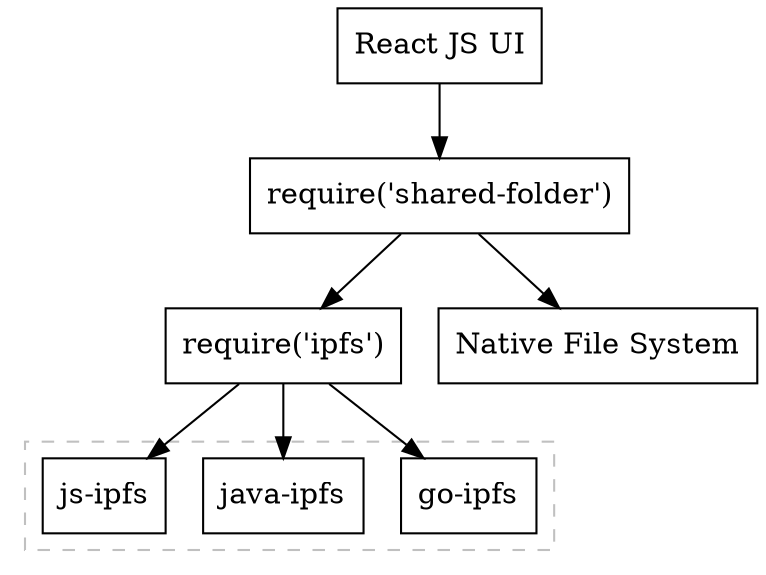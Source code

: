 digraph G {
    node [shape=box]

    ui -> shf -> { ipfs fs }

    ipfs -> { go java js }

    fs [label = "Native File System"]
    ipfs [label = "require('ipfs')"]
    shf [label = "require('shared-folder')"]
    ui [label = "React JS UI"]
    go [label = "go-ipfs"]
    js [label = "js-ipfs"]
    java [label = "java-ipfs"]

    subgraph cluster_native {
        go java js
        graph [style=dashed color=gray]
    }
}
